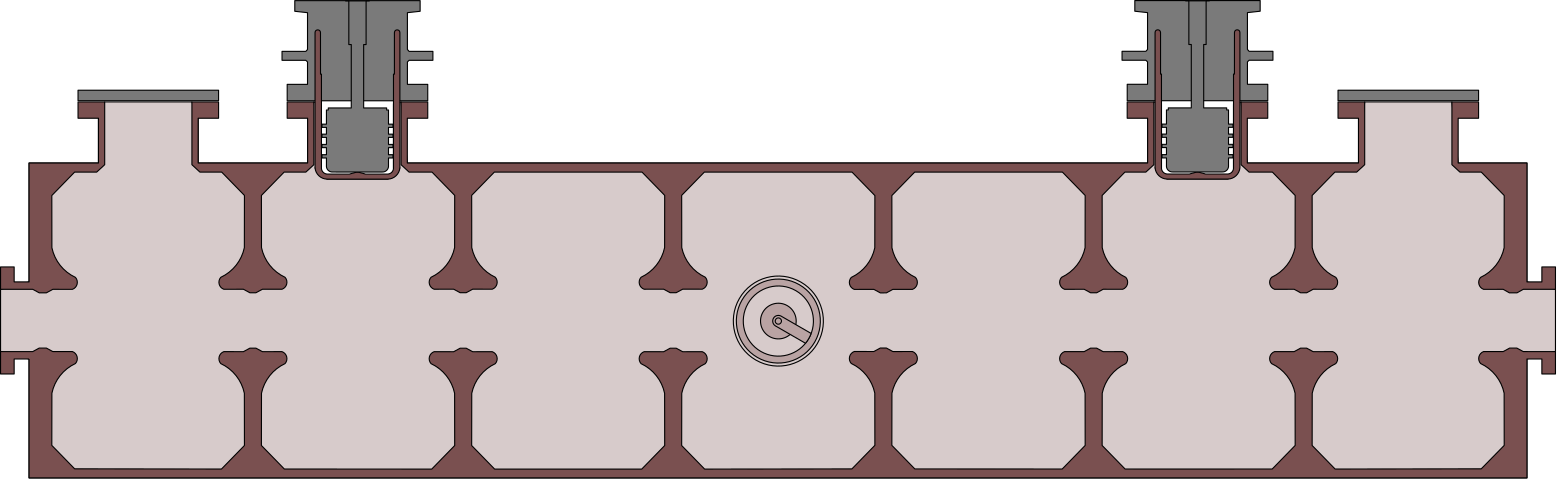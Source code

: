 <?xml version="1.0"?>
<!DOCTYPE ipe SYSTEM "ipe.dtd">
<ipe version="70005" creator="Ipe 7.1.5">
<info created="D:20150716211205" modified="D:20150916165631"/>
<preamble>\usepackage{siunitx}</preamble>
<ipestyle name="basic">
<symbol name="arrow/arc(spx)">
<path stroke="sym-stroke" fill="sym-stroke" pen="sym-pen">
0 0 m
-1 0.333 l
-1 -0.333 l
h
</path>
</symbol>
<symbol name="arrow/farc(spx)">
<path stroke="sym-stroke" fill="white" pen="sym-pen">
0 0 m
-1 0.333 l
-1 -0.333 l
h
</path>
</symbol>
<symbol name="mark/circle(sx)" transformations="translations">
<path fill="sym-stroke">
0.6 0 0 0.6 0 0 e
0.4 0 0 0.4 0 0 e
</path>
</symbol>
<symbol name="mark/disk(sx)" transformations="translations">
<path fill="sym-stroke">
0.6 0 0 0.6 0 0 e
</path>
</symbol>
<symbol name="mark/fdisk(sfx)" transformations="translations">
<group>
<path fill="sym-fill">
0.5 0 0 0.5 0 0 e
</path>
<path fill="sym-stroke" fillrule="eofill">
0.6 0 0 0.6 0 0 e
0.4 0 0 0.4 0 0 e
</path>
</group>
</symbol>
<symbol name="mark/box(sx)" transformations="translations">
<path fill="sym-stroke" fillrule="eofill">
-0.6 -0.6 m
0.6 -0.6 l
0.6 0.6 l
-0.6 0.6 l
h
-0.4 -0.4 m
0.4 -0.4 l
0.4 0.4 l
-0.4 0.4 l
h
</path>
</symbol>
<symbol name="mark/square(sx)" transformations="translations">
<path fill="sym-stroke">
-0.6 -0.6 m
0.6 -0.6 l
0.6 0.6 l
-0.6 0.6 l
h
</path>
</symbol>
<symbol name="mark/fsquare(sfx)" transformations="translations">
<group>
<path fill="sym-fill">
-0.5 -0.5 m
0.5 -0.5 l
0.5 0.5 l
-0.5 0.5 l
h
</path>
<path fill="sym-stroke" fillrule="eofill">
-0.6 -0.6 m
0.6 -0.6 l
0.6 0.6 l
-0.6 0.6 l
h
-0.4 -0.4 m
0.4 -0.4 l
0.4 0.4 l
-0.4 0.4 l
h
</path>
</group>
</symbol>
<symbol name="mark/cross(sx)" transformations="translations">
<group>
<path fill="sym-stroke">
-0.43 -0.57 m
0.57 0.43 l
0.43 0.57 l
-0.57 -0.43 l
h
</path>
<path fill="sym-stroke">
-0.43 0.57 m
0.57 -0.43 l
0.43 -0.57 l
-0.57 0.43 l
h
</path>
</group>
</symbol>
<symbol name="arrow/fnormal(spx)">
<path stroke="sym-stroke" fill="white" pen="sym-pen">
0 0 m
-1 0.333 l
-1 -0.333 l
h
</path>
</symbol>
<symbol name="arrow/pointed(spx)">
<path stroke="sym-stroke" fill="sym-stroke" pen="sym-pen">
0 0 m
-1 0.333 l
-0.8 0 l
-1 -0.333 l
h
</path>
</symbol>
<symbol name="arrow/fpointed(spx)">
<path stroke="sym-stroke" fill="white" pen="sym-pen">
0 0 m
-1 0.333 l
-0.8 0 l
-1 -0.333 l
h
</path>
</symbol>
<symbol name="arrow/linear(spx)">
<path stroke="sym-stroke" pen="sym-pen">
-1 0.333 m
0 0 l
-1 -0.333 l
</path>
</symbol>
<symbol name="arrow/fdouble(spx)">
<path stroke="sym-stroke" fill="white" pen="sym-pen">
0 0 m
-1 0.333 l
-1 -0.333 l
h
-1 0 m
-2 0.333 l
-2 -0.333 l
h
</path>
</symbol>
<symbol name="arrow/double(spx)">
<path stroke="sym-stroke" fill="sym-stroke" pen="sym-pen">
0 0 m
-1 0.333 l
-1 -0.333 l
h
-1 0 m
-2 0.333 l
-2 -0.333 l
h
</path>
</symbol>
<pen name="heavier" value="0.8"/>
<pen name="fat" value="1.2"/>
<pen name="ultrafat" value="2"/>
<symbolsize name="large" value="5"/>
<symbolsize name="small" value="2"/>
<symbolsize name="tiny" value="1.1"/>
<arrowsize name="large" value="10"/>
<arrowsize name="small" value="5"/>
<arrowsize name="tiny" value="3"/>
<color name="red" value="1 0 0"/>
<color name="green" value="0 1 0"/>
<color name="blue" value="0 0 1"/>
<color name="yellow" value="1 1 0"/>
<color name="orange" value="1 0.647 0"/>
<color name="gold" value="1 0.843 0"/>
<color name="purple" value="0.627 0.125 0.941"/>
<color name="gray" value="0.745"/>
<color name="brown" value="0.647 0.165 0.165"/>
<color name="navy" value="0 0 0.502"/>
<color name="pink" value="1 0.753 0.796"/>
<color name="seagreen" value="0.18 0.545 0.341"/>
<color name="turquoise" value="0.251 0.878 0.816"/>
<color name="violet" value="0.933 0.51 0.933"/>
<color name="darkblue" value="0 0 0.545"/>
<color name="darkcyan" value="0 0.545 0.545"/>
<color name="darkgray" value="0.663"/>
<color name="darkgreen" value="0 0.392 0"/>
<color name="darkmagenta" value="0.545 0 0.545"/>
<color name="darkorange" value="1 0.549 0"/>
<color name="darkred" value="0.545 0 0"/>
<color name="lightblue" value="0.678 0.847 0.902"/>
<color name="lightcyan" value="0.878 1 1"/>
<color name="lightgray" value="0.827"/>
<color name="lightgreen" value="0.565 0.933 0.565"/>
<color name="lightyellow" value="1 1 0.878"/>
<dashstyle name="dashed" value="[4] 0"/>
<dashstyle name="dotted" value="[1 3] 0"/>
<dashstyle name="dash dotted" value="[4 2 1 2] 0"/>
<dashstyle name="dash dot dotted" value="[4 2 1 2 1 2] 0"/>
<textsize name="large" value="\large"/>
<textsize name="Large" value="\Large"/>
<textsize name="LARGE" value="\LARGE"/>
<textsize name="huge" value="\huge"/>
<textsize name="Huge" value="\Huge"/>
<textsize name="small" value="\small"/>
<textsize name="footnote" value="\footnotesize"/>
<textsize name="tiny" value="\tiny"/>
<textstyle name="center" begin="\begin{center}" end="\end{center}"/>
<textstyle name="itemize" begin="\begin{itemize}" end="\end{itemize}"/>
<textstyle name="item" begin="\begin{itemize}\item{}" end="\end{itemize}"/>
<gridsize name="4 pts" value="4"/>
<gridsize name="8 pts (~3 mm)" value="8"/>
<gridsize name="16 pts (~6 mm)" value="16"/>
<gridsize name="32 pts (~12 mm)" value="32"/>
<gridsize name="10 pts (~3.5 mm)" value="10"/>
<gridsize name="20 pts (~7 mm)" value="20"/>
<gridsize name="14 pts (~5 mm)" value="14"/>
<gridsize name="28 pts (~10 mm)" value="28"/>
<gridsize name="56 pts (~20 mm)" value="56"/>
<anglesize name="90 deg" value="90"/>
<anglesize name="60 deg" value="60"/>
<anglesize name="45 deg" value="45"/>
<anglesize name="30 deg" value="30"/>
<anglesize name="22.5 deg" value="22.5"/>
<tiling name="falling" angle="-60" step="4" width="1"/>
<tiling name="rising" angle="30" step="4" width="1"/>
</ipestyle>
<ipestyle name="bigpaper">
<symbol name="arrow/arc(spx)">
<path stroke="sym-stroke" fill="sym-stroke" pen="sym-pen">
0 0 m
-1 0.333 l
-1 -0.333 l
h
</path>
</symbol>
<symbol name="arrow/farc(spx)">
<path stroke="sym-stroke" fill="white" pen="sym-pen">
0 0 m
-1 0.333 l
-1 -0.333 l
h
</path>
</symbol>
<symbol name="mark/circle(sx)" transformations="translations">
<path fill="sym-stroke">
0.6 0 0 0.6 0 0 e
0.4 0 0 0.4 0 0 e
</path>
</symbol>
<symbol name="mark/disk(sx)" transformations="translations">
<path fill="sym-stroke">
0.6 0 0 0.6 0 0 e
</path>
</symbol>
<symbol name="mark/fdisk(sfx)" transformations="translations">
<group>
<path fill="sym-fill">
0.5 0 0 0.5 0 0 e
</path>
<path fill="sym-stroke" fillrule="eofill">
0.6 0 0 0.6 0 0 e
0.4 0 0 0.4 0 0 e
</path>
</group>
</symbol>
<symbol name="mark/box(sx)" transformations="translations">
<path fill="sym-stroke" fillrule="eofill">
-0.6 -0.6 m
0.6 -0.6 l
0.6 0.6 l
-0.6 0.6 l
h
-0.4 -0.4 m
0.4 -0.4 l
0.4 0.4 l
-0.4 0.4 l
h
</path>
</symbol>
<symbol name="mark/square(sx)" transformations="translations">
<path fill="sym-stroke">
-0.6 -0.6 m
0.6 -0.6 l
0.6 0.6 l
-0.6 0.6 l
h
</path>
</symbol>
<symbol name="mark/fsquare(sfx)" transformations="translations">
<group>
<path fill="sym-fill">
-0.5 -0.5 m
0.5 -0.5 l
0.5 0.5 l
-0.5 0.5 l
h
</path>
<path fill="sym-stroke" fillrule="eofill">
-0.6 -0.6 m
0.6 -0.6 l
0.6 0.6 l
-0.6 0.6 l
h
-0.4 -0.4 m
0.4 -0.4 l
0.4 0.4 l
-0.4 0.4 l
h
</path>
</group>
</symbol>
<symbol name="mark/cross(sx)" transformations="translations">
<group>
<path fill="sym-stroke">
-0.43 -0.57 m
0.57 0.43 l
0.43 0.57 l
-0.57 -0.43 l
h
</path>
<path fill="sym-stroke">
-0.43 0.57 m
0.57 -0.43 l
0.43 -0.57 l
-0.57 0.43 l
h
</path>
</group>
</symbol>
<symbol name="arrow/fnormal(spx)">
<path stroke="sym-stroke" fill="white" pen="sym-pen">
0 0 m
-1 0.333 l
-1 -0.333 l
h
</path>
</symbol>
<symbol name="arrow/pointed(spx)">
<path stroke="sym-stroke" fill="sym-stroke" pen="sym-pen">
0 0 m
-1 0.333 l
-0.8 0 l
-1 -0.333 l
h
</path>
</symbol>
<symbol name="arrow/fpointed(spx)">
<path stroke="sym-stroke" fill="white" pen="sym-pen">
0 0 m
-1 0.333 l
-0.8 0 l
-1 -0.333 l
h
</path>
</symbol>
<symbol name="arrow/linear(spx)">
<path stroke="sym-stroke" pen="sym-pen">
-1 0.333 m
0 0 l
-1 -0.333 l
</path>
</symbol>
<symbol name="arrow/fdouble(spx)">
<path stroke="sym-stroke" fill="white" pen="sym-pen">
0 0 m
-1 0.333 l
-1 -0.333 l
h
-1 0 m
-2 0.333 l
-2 -0.333 l
h
</path>
</symbol>
<symbol name="arrow/double(spx)">
<path stroke="sym-stroke" fill="sym-stroke" pen="sym-pen">
0 0 m
-1 0.333 l
-1 -0.333 l
h
-1 0 m
-2 0.333 l
-2 -0.333 l
h
</path>
</symbol>
<pen name="heavier" value="0.8"/>
<pen name="fat" value="1.2"/>
<pen name="ultrafat" value="2"/>
<symbolsize name="large" value="5"/>
<symbolsize name="small" value="2"/>
<symbolsize name="tiny" value="1.1"/>
<arrowsize name="large" value="10"/>
<arrowsize name="small" value="5"/>
<arrowsize name="tiny" value="3"/>
<color name="red" value="1 0 0"/>
<color name="green" value="0 1 0"/>
<color name="blue" value="0 0 1"/>
<color name="yellow" value="1 1 0"/>
<color name="orange" value="1 0.647 0"/>
<color name="gold" value="1 0.843 0"/>
<color name="purple" value="0.627 0.125 0.941"/>
<color name="gray" value="0.745"/>
<color name="brown" value="0.647 0.165 0.165"/>
<color name="navy" value="0 0 0.502"/>
<color name="pink" value="1 0.753 0.796"/>
<color name="seagreen" value="0.18 0.545 0.341"/>
<color name="turquoise" value="0.251 0.878 0.816"/>
<color name="violet" value="0.933 0.51 0.933"/>
<color name="darkblue" value="0 0 0.545"/>
<color name="darkcyan" value="0 0.545 0.545"/>
<color name="darkgray" value="0.663"/>
<color name="darkgreen" value="0 0.392 0"/>
<color name="darkmagenta" value="0.545 0 0.545"/>
<color name="darkorange" value="1 0.549 0"/>
<color name="darkred" value="0.545 0 0"/>
<color name="lightblue" value="0.678 0.847 0.902"/>
<color name="lightcyan" value="0.878 1 1"/>
<color name="lightgray" value="0.827"/>
<color name="lightgreen" value="0.565 0.933 0.565"/>
<color name="lightyellow" value="1 1 0.878"/>
<dashstyle name="dashed" value="[4] 0"/>
<dashstyle name="dotted" value="[1 3] 0"/>
<dashstyle name="dash dotted" value="[4 2 1 2] 0"/>
<dashstyle name="dash dot dotted" value="[4 2 1 2 1 2] 0"/>
<textsize name="large" value="\large"/>
<textsize name="Large" value="\Large"/>
<textsize name="LARGE" value="\LARGE"/>
<textsize name="huge" value="\huge"/>
<textsize name="Huge" value="\Huge"/>
<textsize name="small" value="\small"/>
<textsize name="footnote" value="\footnotesize"/>
<textsize name="tiny" value="\tiny"/>
<textstyle name="center" begin="\begin{center}" end="\end{center}"/>
<textstyle name="itemize" begin="\begin{itemize}" end="\end{itemize}"/>
<textstyle name="item" begin="\begin{itemize}\item{}" end="\end{itemize}"/>
<gridsize name="4 pts" value="4"/>
<gridsize name="8 pts (~3 mm)" value="8"/>
<gridsize name="16 pts (~6 mm)" value="16"/>
<gridsize name="32 pts (~12 mm)" value="32"/>
<gridsize name="10 pts (~3.5 mm)" value="10"/>
<gridsize name="20 pts (~7 mm)" value="20"/>
<gridsize name="14 pts (~5 mm)" value="14"/>
<gridsize name="28 pts (~10 mm)" value="28"/>
<gridsize name="56 pts (~20 mm)" value="56"/>
<anglesize name="90 deg" value="90"/>
<anglesize name="60 deg" value="60"/>
<anglesize name="45 deg" value="45"/>
<anglesize name="30 deg" value="30"/>
<anglesize name="22.5 deg" value="22.5"/>
<layout paper="10000 6000" origin="0 0" frame="10000 6000"/>
<titlestyle pos="10 10" size="LARGE" color="title"  valign="baseline"/>
<tiling name="falling" angle="-60" step="4" width="1"/>
<tiling name="rising" angle="30" step="4" width="1"/>
</ipestyle>
<page>
<layer name="Beschriftung"/>
<view layers="Beschriftung" active="Beschriftung"/>
<path layer="Beschriftung" matrix="-1 0 0 -1 955.81 1061.16" stroke="black" fill="0.843 0.796 0.796">
32.5748 709.16 m
571.811 709.16 l
571.811 666.365 l
582.077 663.7 l
582.077 641.274 l
571.811 638.609 l
571.811 595.814 l
546.833 595.814 l
546.833 579.681 l
544.588 573.822 l
513.186 573.822 l
510.941 579.681 l
510.941 595.814 l
471.533 595.814 l
471.533 579.681 l
469.288 573.822 l
466.559 574.607 l
466.557 597.788 l
468.862 597.581 l
464.532 601.615 l
442.649 601.615 l
438.319 597.581 l
440.624 597.788 l
440.622 574.47 l
437.886 573.822 l
435.641 595.814 l
169.133 595.814 l
169.133 579.681 l
166.888 573.822 l
164.149 574.498 l
164.146 597.765 l
166.451 597.558 l
162.122 601.592 l
140.238 601.592 l
136.139 597.579 l
138.214 597.765 l
138.211 574.631 l
135.486 573.822 l
133.241 595.814 l
93.2332 595.814 l
90.988 573.822 l
59.586 573.822 l
57.3408 595.814 l
32.5748 595.814 l
32.5748 638.609 l
22.309 641.274 l
22.309 663.7 l
32.5748 666.365 l
32.5748 709.16 l
h
</path>
<path matrix="-1 0 0 -0.643236 955.81 860.651" stroke="black" fill="0.478">
49.9884 579.681 m
49.9884 573.822 l
100.586 573.822 l
100.586 579.681 l
h
</path>
<path matrix="-1 0 0 -0.643236 502.21 860.651" stroke="black" fill="0.478">
49.9884 579.681 m
49.9884 573.822 l
100.586 573.822 l
100.586 579.681 l
h
</path>
<group matrix="-1 0 0 -1 955.81 1061.16">
<path stroke="black" fill="0.478 0.314 0.314">
571.811 666.365 m
571.811 709.16 l
32.5748 709.16 l
32.5748 666.365 l
27.2027 666.365 l
27.2027 671.754 l
22.309 671.754 l
22.309 663.7 l
33.896 663.695 l
36.227 662.427 l
38.796 662.427 l
41.127 663.695 l
48.176 663.685 l
-2.67979 0 0 -2.67979 47.268 666.207 49.269 667.99 a
-15.2113 0 0 15.2113 55.677 681.786 40.789 678.666 a
40.761 697.469 l
49.0254 705.9 l
101.642 705.976 l
109.906 697.499 l
109.878 678.696 l
15.2113 0 0 -15.2113 94.99 681.816 101.398 668.02 a
2.67979 0 0 2.67979 103.399 666.237 102.491 663.715 a
109.54 663.725 l
111.871 662.457 l
114.052 662.447 l
116.383 663.715 l
123.432 663.705 l
-2.67979 0 0 -2.67979 122.524 666.227 124.525 668.01 a
-15.2113 0 0 15.2113 130.933 681.806 116.045 678.686 a
116.017 697.489 l
124.281 705.966 l
177.242 705.976 l
185.506 697.499 l
185.478 678.696 l
15.2113 0 0 -15.2113 170.59 681.816 176.998 668.02 a
2.67979 0 0 2.67979 178.999 666.237 178.091 663.715 a
185.14 663.725 l
187.471 662.457 l
189.652 662.447 l
191.983 663.715 l
199.032 663.705 l
-2.67979 0 0 -2.67979 198.124 666.227 200.125 668.01 a
-15.2113 0 0 15.2113 206.533 681.806 191.645 678.686 a
191.617 697.489 l
199.881 705.966 l
252.947 705.936 l
261.211 697.459 l
261.183 678.656 l
15.2113 0 0 -15.2113 246.295 681.776 252.703 667.98 a
2.67979 0 0 2.67979 254.704 666.197 253.796 663.675 a
260.845 663.685 l
263.176 662.417 l
265.357 662.407 l
267.688 663.675 l
274.737 663.665 l
-2.67979 0 0 -2.67979 273.829 666.187 275.83 667.97 a
-15.2113 0 0 15.2113 282.238 681.766 267.35 678.646 a
267.322 697.449 l
275.586 705.926 l
328.613 705.996 l
336.877 697.519 l
336.849 678.716 l
15.2113 0 0 -15.2113 321.961 681.836 328.369 668.04 a
2.67979 0 0 2.67979 330.37 666.257 329.462 663.735 a
336.511 663.745 l
338.842 662.477 l
341.023 662.477 l
343.354 663.745 l
350.403 663.735 l
-2.67979 0 0 -2.67979 349.495 666.257 351.496 668.04 a
-15.2113 0 0 15.2113 357.904 681.836 343.016 678.716 a
342.988 697.519 l
351.252 705.996 l
404.213 705.996 l
412.477 697.519 l
412.449 678.716 l
15.2113 0 0 -15.2113 397.561 681.836 403.969 668.04 a
2.67979 0 0 2.67979 405.97 666.257 405.062 663.735 a
412.111 663.745 l
414.442 662.477 l
416.623 662.477 l
418.954 663.745 l
426.003 663.735 l
-2.67979 0 0 -2.67979 425.095 666.257 427.096 668.04 a
-15.2113 0 0 15.2113 433.504 681.836 418.616 678.716 a
418.588 697.519 l
426.852 705.996 l
479.906 705.976 l
488.17 697.499 l
488.142 678.696 l
15.2113 0 0 -15.2113 473.254 681.816 479.662 668.02 a
2.67979 0 0 2.67979 481.663 666.237 480.755 663.715 a
487.804 663.725 l
490.135 662.457 l
492.316 662.457 l
494.647 663.725 l
501.696 663.715 l
-2.67979 0 0 -2.67979 500.788 666.237 502.789 668.02 a
-15.2113 0 0 15.2113 509.197 681.816 494.309 678.696 a
494.281 697.499 l
502.545 705.976 l
555.408 705.9 l
563.625 697.469 l
563.597 678.666 l
15.2113 0 0 -15.2113 548.709 681.786 555.117 667.99 a
2.67979 0 0 2.67979 557.118 666.207 556.21 663.685 a
563.259 663.695 l
565.59 662.427 l
568.159 662.427 l
570.49 663.7 l
582.077 663.7 l
582.077 671.754 l
577.183 671.754 l
577.183 666.365 l
571.811 666.365 l
</path>
<path stroke="black" fill="0.478 0.314 0.314">
57.3408 595.814 m
57.3408 579.681 l
49.9884 579.681 l
49.9884 573.822 l
59.586 573.822 l
59.586 596.413 l
56.7126 599.074 l
49.0254 599.074 l
40.761 607.503 l
40.789 626.306 l
-15.2113 0 0 15.2113 55.677 623.186 49.269 636.982 a
-2.67979 0 0 -2.67979 47.268 638.765 48.176 641.287 a
41.127 641.277 l
38.8964 642.545 l
36.15 642.545 l
33.896 641.274 l
22.309 641.274 l
22.309 633.22 l
27.2027 633.22 l
27.2027 638.609 l
32.5748 638.609 l
32.5748 595.814 l
h
</path>
<path stroke="black" fill="0.478 0.314 0.314">
124.218 599.074 m
132.623 599.074 l
135.486 596.413 l
135.486 573.822 l
125.888 573.822 l
125.888 579.681 l
133.241 579.681 l
133.241 595.814 l
93.2332 595.814 l
93.2332 579.681 l
100.586 579.681 l
100.586 573.822 l
90.988 573.822 l
90.988 596.413 l
93.861 599.074 l
101.711 599.074 l
109.906 607.48 l
109.878 626.283 l
15.2113 0 0 15.2113 94.99 623.163 101.398 636.959 a
2.67979 0 0 -2.67979 103.399 638.742 102.491 641.264 a
109.54 641.254 l
111.871 642.522 l
114.052 642.529 l
116.383 641.261 l
123.432 641.271 l
-2.67979 0 0 2.67979 122.524 638.749 124.525 636.966 a
-15.2113 0 0 -15.2113 130.933 623.17 116.045 626.29 a
116.017 607.487 l
124.281 599.01 l
</path>
<path stroke="black" fill="0.478 0.314 0.314">
199.818 599.074 m
252.982 599.074 l
261.211 607.515 l
261.183 626.318 l
15.2113 0 0 15.2113 246.295 623.198 252.703 636.994 a
2.67979 0 0 -2.67979 254.704 638.777 253.796 641.299 a
260.845 641.289 l
263.176 642.557 l
265.357 642.564 l
267.688 641.296 l
274.737 641.306 l
-2.67979 0 0 2.67979 273.829 638.784 275.83 637.001 a
-15.2113 0 0 -15.2113 282.238 623.205 267.35 626.325 a
267.322 607.522 l
275.558 599.074 l
328.711 599.074 l
336.877 607.45 l
336.849 626.253 l
15.2113 0 0 15.2113 321.961 623.133 328.369 636.929 a
2.67979 0 0 -2.67979 330.37 638.712 329.462 641.234 a
336.511 641.224 l
338.842 642.492 l
341.023 642.499 l
343.354 641.231 l
350.403 641.241 l
-2.67979 0 0 2.67979 349.495 638.719 351.496 636.936 a
-15.2113 0 0 -15.2113 357.904 623.14 343.016 626.26 a
342.988 607.457 l
351.16 599.074 l
404.309 599.074 l
412.477 607.453 l
412.449 626.256 l
15.2113 0 0 15.2113 397.561 623.136 403.969 636.932 a
2.67979 0 0 -2.67979 405.97 638.715 405.062 641.237 a
412.111 641.227 l
414.442 642.495 l
416.623 642.501 l
418.954 641.233 l
426.003 641.243 l
-2.67979 0 0 2.67979 425.095 638.721 427.096 636.938 a
-15.2113 0 0 -15.2113 433.504 623.142 418.616 626.262 a
418.588 607.459 l
426.763 599.074 l
435.027 599.074 l
437.886 596.413 l
437.886 573.822 l
428.288 573.822 l
428.288 579.681 l
435.641 579.681 l
435.641 595.814 l
169.133 595.814 l
169.133 579.681 l
176.486 579.681 l
176.486 573.822 l
166.888 573.822 l
166.888 596.413 l
169.761 599.074 l
177.311 599.074 l
185.506 607.48 l
185.478 626.283 l
15.2113 0 0 15.2113 170.59 623.163 176.998 636.959 a
2.67979 0 0 -2.67979 178.999 638.742 178.091 641.264 a
185.14 641.254 l
187.471 642.522 l
189.652 642.528 l
191.983 641.26 l
199.032 641.27 l
-2.67979 0 0 2.67979 198.124 638.748 200.125 636.965 a
-15.2113 0 0 -15.2113 206.533 623.169 191.645 626.289 a
191.617 607.486 l
199.881 599.009 l
</path>
<path stroke="black" fill="0.478 0.314 0.314">
513.186 596.413 m
510.315 599.074 l
502.473 599.074 l
494.281 607.478 l
494.309 626.281 l
-15.2113 0 0 15.2113 509.197 623.161 502.789 636.957 a
-2.67979 0 0 -2.67979 500.788 638.74 501.696 641.262 a
494.647 641.252 l
492.316 642.52 l
490.135 642.513 l
487.804 641.245 l
480.755 641.255 l
2.67979 0 0 2.67979 481.663 638.733 479.662 636.95 a
15.2113 0 0 -15.2113 473.254 623.154 488.142 626.274 a
488.17 607.471 l
479.984 599.074 l
472.161 599.074 l
469.288 596.413 l
469.288 573.822 l
478.886 573.822 l
478.886 579.681 l
471.533 579.681 l
471.533 595.814 l
510.941 595.814 l
510.941 579.681 l
503.588 579.681 l
503.588 573.822 l
513.186 573.822 l
h
</path>
<path stroke="black" fill="0.478 0.314 0.314">
565.59 642.545 m
568.159 642.545 l
570.49 641.274 l
582.077 641.274 l
582.077 633.22 l
577.183 633.22 l
577.183 638.609 l
571.811 638.609 l
571.811 595.814 l
546.833 595.814 l
546.833 579.681 l
554.186 579.681 l
554.186 573.822 l
544.588 573.822 l
544.588 596.413 l
547.461 599.074 l
555.408 599.074 l
563.625 607.503 l
563.597 626.306 l
15.2113 0 0 15.2113 548.709 623.186 555.117 636.982 a
2.67979 0 0 -2.67979 557.118 638.765 556.21 641.287 a
563.259 641.277 l
h
</path>
</group>
<group matrix="0.5 0.866025 -0.866025 0.5 1067.97 -179.5">
<path matrix="0.222714 0 0 0.222714 259.325 607.746" stroke="black">
72.7692 0 0 72.7692 191.908 201.89 e
</path>
<path matrix="0.222714 0 0 0.222714 259.325 607.746" stroke="black" fill="0.725 0.639 0.639">
67.8739 0 0 67.8739 191.908 201.89 e
</path>
<path matrix="1 0 0 1 0.00140169 0.00027054" stroke="black" fill="0.843 0.796 0.796">
12.628 0 0 12.628 302.066 652.71 e
</path>
<group matrix="1 0 0 1 0.001 0">
<path stroke="black" fill="0.725 0.639 0.639">
6.41911 0 0 6.41911 302.066 652.71 e
</path>
<path matrix="1 0 0 1 -0.00040169 -0.00027054" stroke="black" fill="0.725 0.639 0.639">
304.102 640.247 m
12.6279 0 0 -12.6279 302.065 652.71 300.029 640.247 a
300.029 652.703 l
2.0367 0 0 -2.0367 302.066 652.71 304.102 652.712 a
304.102 640.247 l
</path>
<path matrix="0.222714 0 0 0.222714 259.325 607.747" stroke="black" fill="0.725 0.639 0.639">
5.02733 0 0 5.02733 191.908 201.89 e
</path>
</group>
</group>
<group matrix="-1 0 0 -1 955.81 1061.16">
<path stroke="black" fill="0.478">
135.909 573.38 m
125.879 573.38 l
125.879 567.477 l
133.199 567.477 l
133.199 559.386 l
132.586 558.807 l
124.023 558.807 l
124.023 555.598 l
132.591 555.598 l
133.199 554.914 l
133.199 541.667 l
128.619 541.161 l
128.619 537.324 l
173.741 537.324 l
173.741 541.161 l
169.161 541.667 l
169.161 554.914 l
169.769 555.598 l
178.337 555.598 l
178.337 558.807 l
169.774 558.807 l
169.161 559.386 l
169.161 567.477 l
176.477 567.477 l
176.477 573.38 l
166.451 573.38 l
h
</path>
<path stroke="black" fill="0.478 0.314 0.314">
138.214 597.765 m
2.17478 0 0 -2.17478 140.382 597.596 140.233 599.765 a
148.298 599.765 l
150.811 599.086 l
151.549 599.086 l
154.062 599.765 l
162.127 599.765 l
-2.17478 0 0 2.17478 161.978 597.596 164.146 597.765 a
164.15 563.795 l
164.484 563.795 l
164.484 548.808 l
-0.979003 0 0 -0.979003 165.473 548.834 166.451 548.808 a
166.451 597.558 l
-4.46596 0 0 -4.46596 162.006 597.128 162.122 601.592 a
140.238 601.592 l
4.46596 0 0 4.46596 140.354 597.128 135.909 597.558 a
135.909 548.808 l
0.979003 0 0 0.979003 136.887 548.834 137.876 548.808 a
137.876 563.795 l
138.21 563.795 l
h
</path>
<path stroke="black" fill="0.478">
155.452 537.418 m
154.288 537.418 l
154.288 553.142 l
153.412 553.142 l
153.412 575.969 l
161.686 575.969 l
161.686 576.702 l
162.349 576.702 l
162.349 581.796 l
163.934 581.797 l
163.934 582.966 l
162.349 582.966 l
162.349 585.397 l
163.934 585.398 l
163.934 586.567 l
162.349 586.567 l
162.349 589.084 l
163.934 589.084 l
163.934 590.253 l
162.349 590.254 l
162.349 592.793 l
163.934 592.793 l
163.934 593.962 l
162.349 593.962 l
162.349 597.076 l
-2.13777 0 0 -2.13777 160.22 596.889 160.176 599.026 a
142.184 599.026 l
2.13777 0 0 2.13777 142.14 596.889 140.011 597.076 a
140.011 593.962 l
138.426 593.962 l
138.426 592.793 l
140.011 592.793 l
140.011 590.254 l
138.426 590.253 l
138.426 589.084 l
140.011 589.084 l
140.011 586.567 l
138.426 586.567 l
138.426 585.398 l
140.011 585.397 l
140.011 582.966 l
138.426 582.966 l
138.426 581.797 l
140.011 581.796 l
140.011 576.702 l
140.674 576.702 l
140.674 575.969 l
148.948 575.969 l
148.948 553.142 l
148.072 553.142 l
148.072 537.418 l
146.908 537.418 l
h
</path>
</group>
<group matrix="-1 0 0 -1 955.81 1061.16">
<path stroke="black" fill="0.478">
431.03 537.346 m
476.152 537.346 l
476.152 541.184 l
471.572 541.689 l
471.572 554.936 l
472.18 555.62 l
480.747 555.62 l
480.747 558.829 l
472.184 558.829 l
471.572 559.409 l
471.572 567.499 l
478.888 567.499 l
478.888 573.403 l
468.862 573.403 l
438.32 573.403 l
428.29 573.403 l
428.29 567.499 l
435.61 567.499 l
435.61 559.409 l
434.997 558.829 l
426.434 558.829 l
426.434 555.62 l
435.001 555.62 l
435.61 554.936 l
435.61 541.689 l
431.03 541.184 l
h
</path>
<path stroke="black" fill="0.478 0.314 0.314">
468.862 597.581 m
468.862 548.83 l
-0.979003 0 0 0.979003 467.883 548.857 466.895 548.83 a
466.895 563.818 l
466.56 563.818 l
466.557 597.788 l
-2.17478 0 0 -2.17478 464.389 597.618 464.537 599.788 a
456.473 599.788 l
453.96 599.109 l
453.222 599.109 l
450.708 599.788 l
442.644 599.788 l
2.17478 0 0 2.17478 442.793 597.618 440.624 597.788 a
440.621 563.818 l
440.287 563.818 l
440.287 548.83 l
0.979003 0 0 -0.979003 439.298 548.857 438.319 548.83 a
438.319 597.581 l
4.46596 0 0 -4.46596 442.765 597.15 442.649 601.615 a
464.532 601.615 l
-4.46596 0 0 4.46596 464.417 597.15 468.862 597.581 a
h
</path>
<path stroke="black" fill="0.478">
449.319 537.44 m
457.863 537.44 l
456.699 537.44 l
456.699 553.165 l
455.823 553.165 l
455.823 575.991 l
464.097 575.991 l
464.097 576.724 l
464.76 576.724 l
464.76 581.819 l
466.345 581.819 l
466.345 582.989 l
464.76 582.989 l
464.76 585.42 l
466.345 585.42 l
466.345 586.59 l
464.76 586.59 l
464.76 589.107 l
466.345 589.106 l
466.345 590.276 l
464.76 590.276 l
464.76 592.815 l
466.345 592.815 l
466.345 593.985 l
464.76 593.985 l
464.76 597.098 l
-2.13777 0 0 -2.13777 462.631 596.911 462.587 599.049 a
444.595 599.049 l
2.13777 0 0 2.13777 444.551 596.911 442.421 597.098 a
442.421 593.985 l
440.837 593.985 l
440.837 592.815 l
442.421 592.815 l
442.421 590.276 l
440.837 590.276 l
440.837 589.106 l
442.421 589.107 l
442.421 586.59 l
440.837 586.59 l
440.837 585.42 l
442.421 585.42 l
442.421 582.989 l
440.837 582.989 l
440.837 581.819 l
442.421 581.819 l
442.421 576.724 l
443.085 576.724 l
443.085 575.991 l
451.359 575.991 l
451.359 553.165 l
450.483 553.165 l
450.483 537.44 l
h
</path>
</group>
</page>
</ipe>
